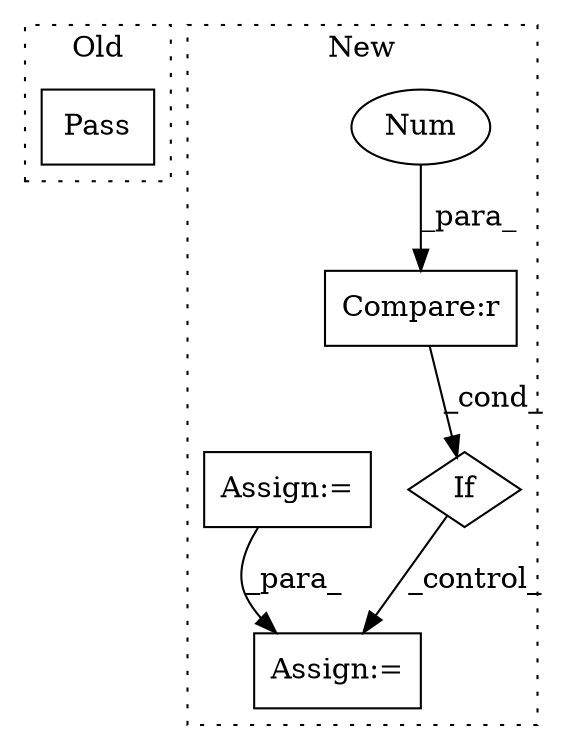 digraph G {
subgraph cluster0 {
1 [label="Pass" a="62" s="5844" l="4" shape="box"];
label = "Old";
style="dotted";
}
subgraph cluster1 {
2 [label="If" a="96" s="6448,6472" l="3,18" shape="diamond"];
3 [label="Assign:=" a="68" s="6567" l="3" shape="box"];
4 [label="Compare:r" a="40" s="6451" l="21" shape="box"];
5 [label="Num" a="76" s="6471" l="1" shape="ellipse"];
6 [label="Assign:=" a="68" s="5951" l="3" shape="box"];
label = "New";
style="dotted";
}
2 -> 3 [label="_control_"];
4 -> 2 [label="_cond_"];
5 -> 4 [label="_para_"];
6 -> 3 [label="_para_"];
}